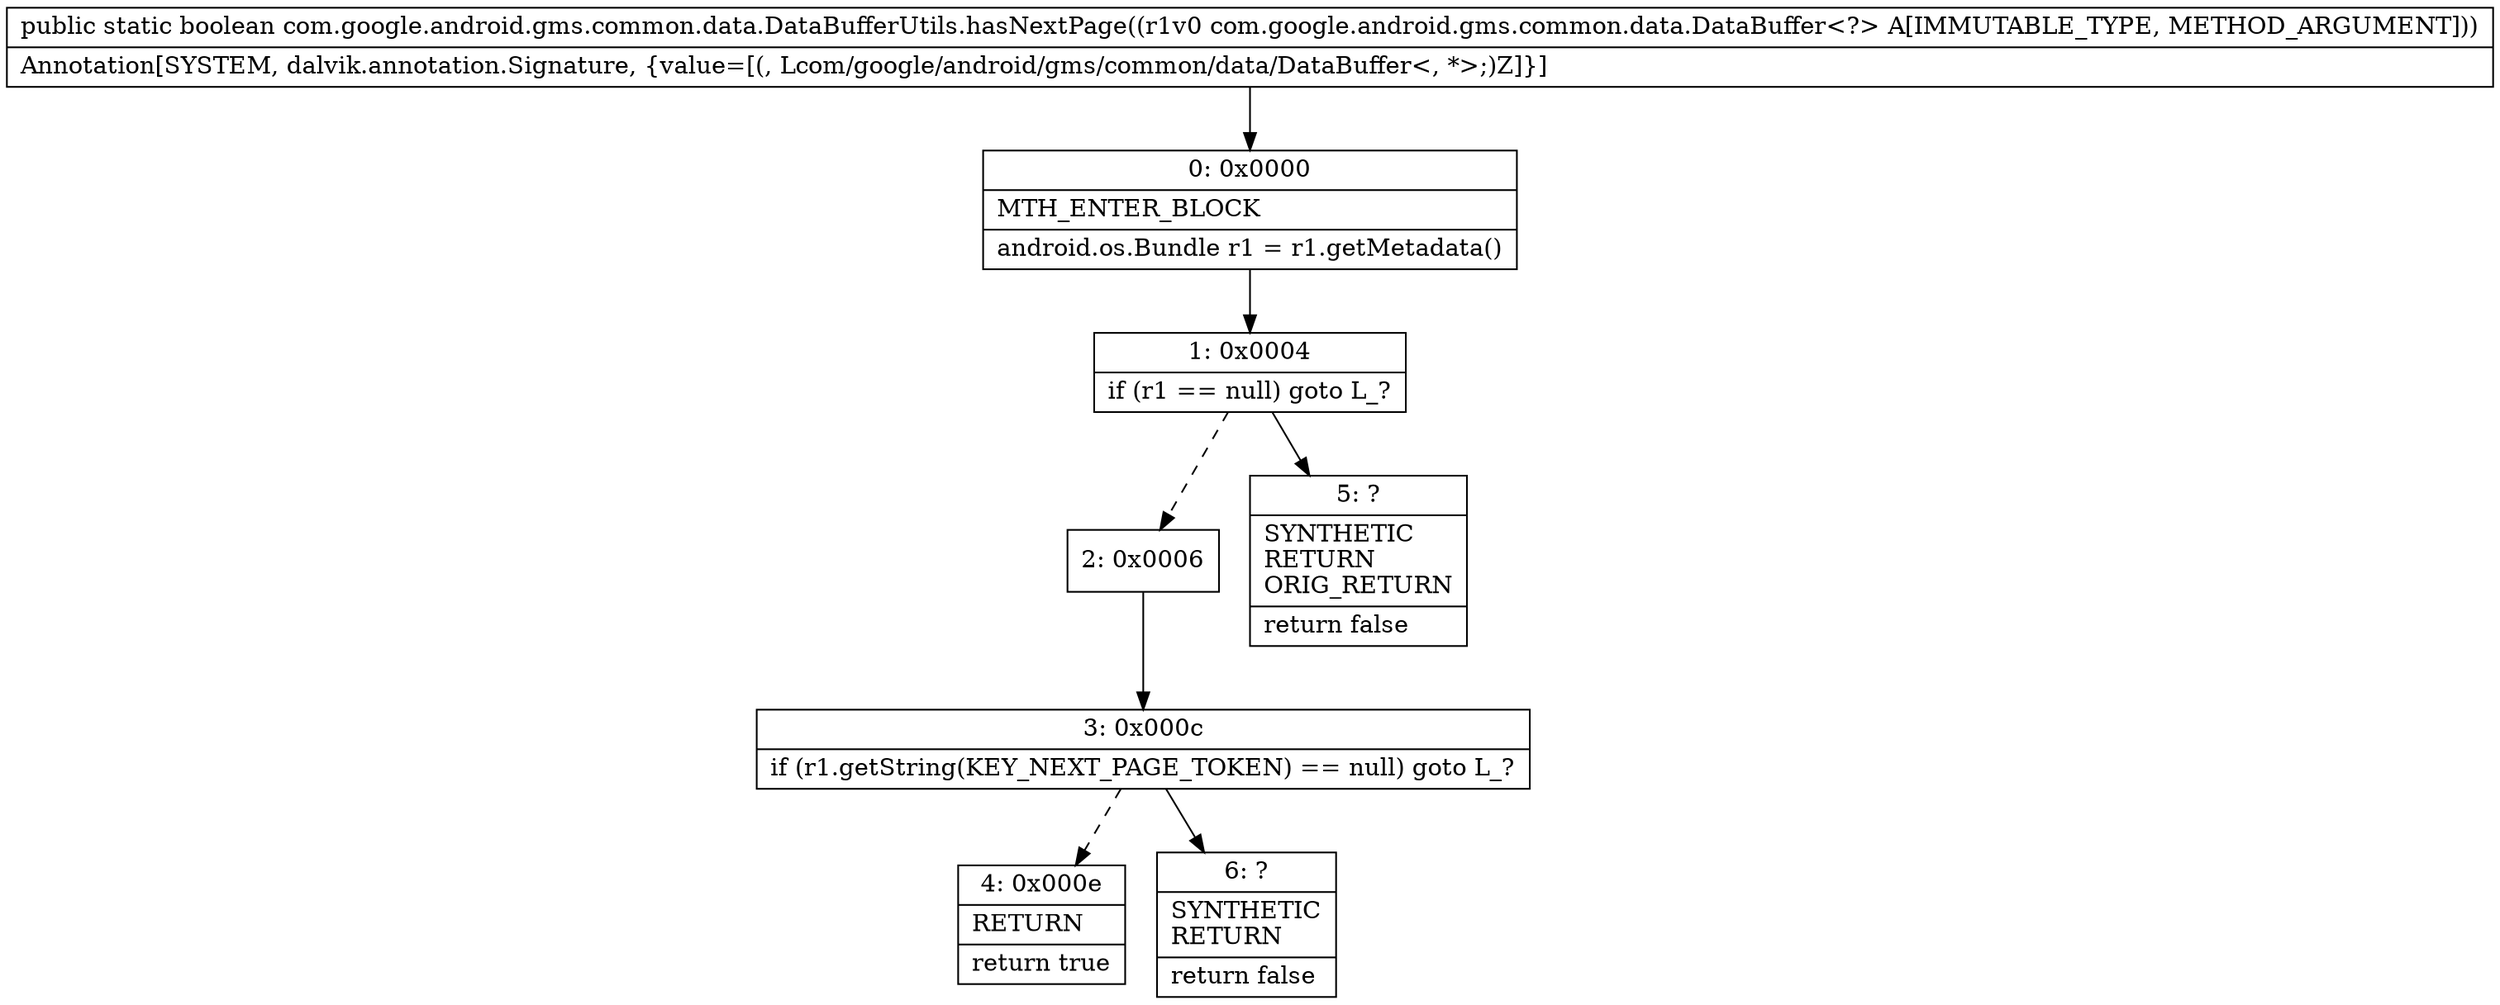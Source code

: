 digraph "CFG forcom.google.android.gms.common.data.DataBufferUtils.hasNextPage(Lcom\/google\/android\/gms\/common\/data\/DataBuffer;)Z" {
Node_0 [shape=record,label="{0\:\ 0x0000|MTH_ENTER_BLOCK\l|android.os.Bundle r1 = r1.getMetadata()\l}"];
Node_1 [shape=record,label="{1\:\ 0x0004|if (r1 == null) goto L_?\l}"];
Node_2 [shape=record,label="{2\:\ 0x0006}"];
Node_3 [shape=record,label="{3\:\ 0x000c|if (r1.getString(KEY_NEXT_PAGE_TOKEN) == null) goto L_?\l}"];
Node_4 [shape=record,label="{4\:\ 0x000e|RETURN\l|return true\l}"];
Node_5 [shape=record,label="{5\:\ ?|SYNTHETIC\lRETURN\lORIG_RETURN\l|return false\l}"];
Node_6 [shape=record,label="{6\:\ ?|SYNTHETIC\lRETURN\l|return false\l}"];
MethodNode[shape=record,label="{public static boolean com.google.android.gms.common.data.DataBufferUtils.hasNextPage((r1v0 com.google.android.gms.common.data.DataBuffer\<?\> A[IMMUTABLE_TYPE, METHOD_ARGUMENT]))  | Annotation[SYSTEM, dalvik.annotation.Signature, \{value=[(, Lcom\/google\/android\/gms\/common\/data\/DataBuffer\<, *\>;)Z]\}]\l}"];
MethodNode -> Node_0;
Node_0 -> Node_1;
Node_1 -> Node_2[style=dashed];
Node_1 -> Node_5;
Node_2 -> Node_3;
Node_3 -> Node_4[style=dashed];
Node_3 -> Node_6;
}

